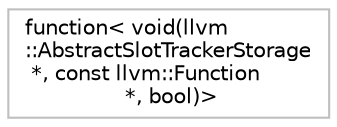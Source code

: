 digraph "Graphical Class Hierarchy"
{
 // LATEX_PDF_SIZE
  bgcolor="transparent";
  edge [fontname="Helvetica",fontsize="10",labelfontname="Helvetica",labelfontsize="10"];
  node [fontname="Helvetica",fontsize="10",shape=record];
  rankdir="LR";
  Node0 [label="function\< void(llvm\l::AbstractSlotTrackerStorage\l *, const llvm::Function\l *, bool)\>",height=0.2,width=0.4,color="grey75",tooltip=" "];
}
